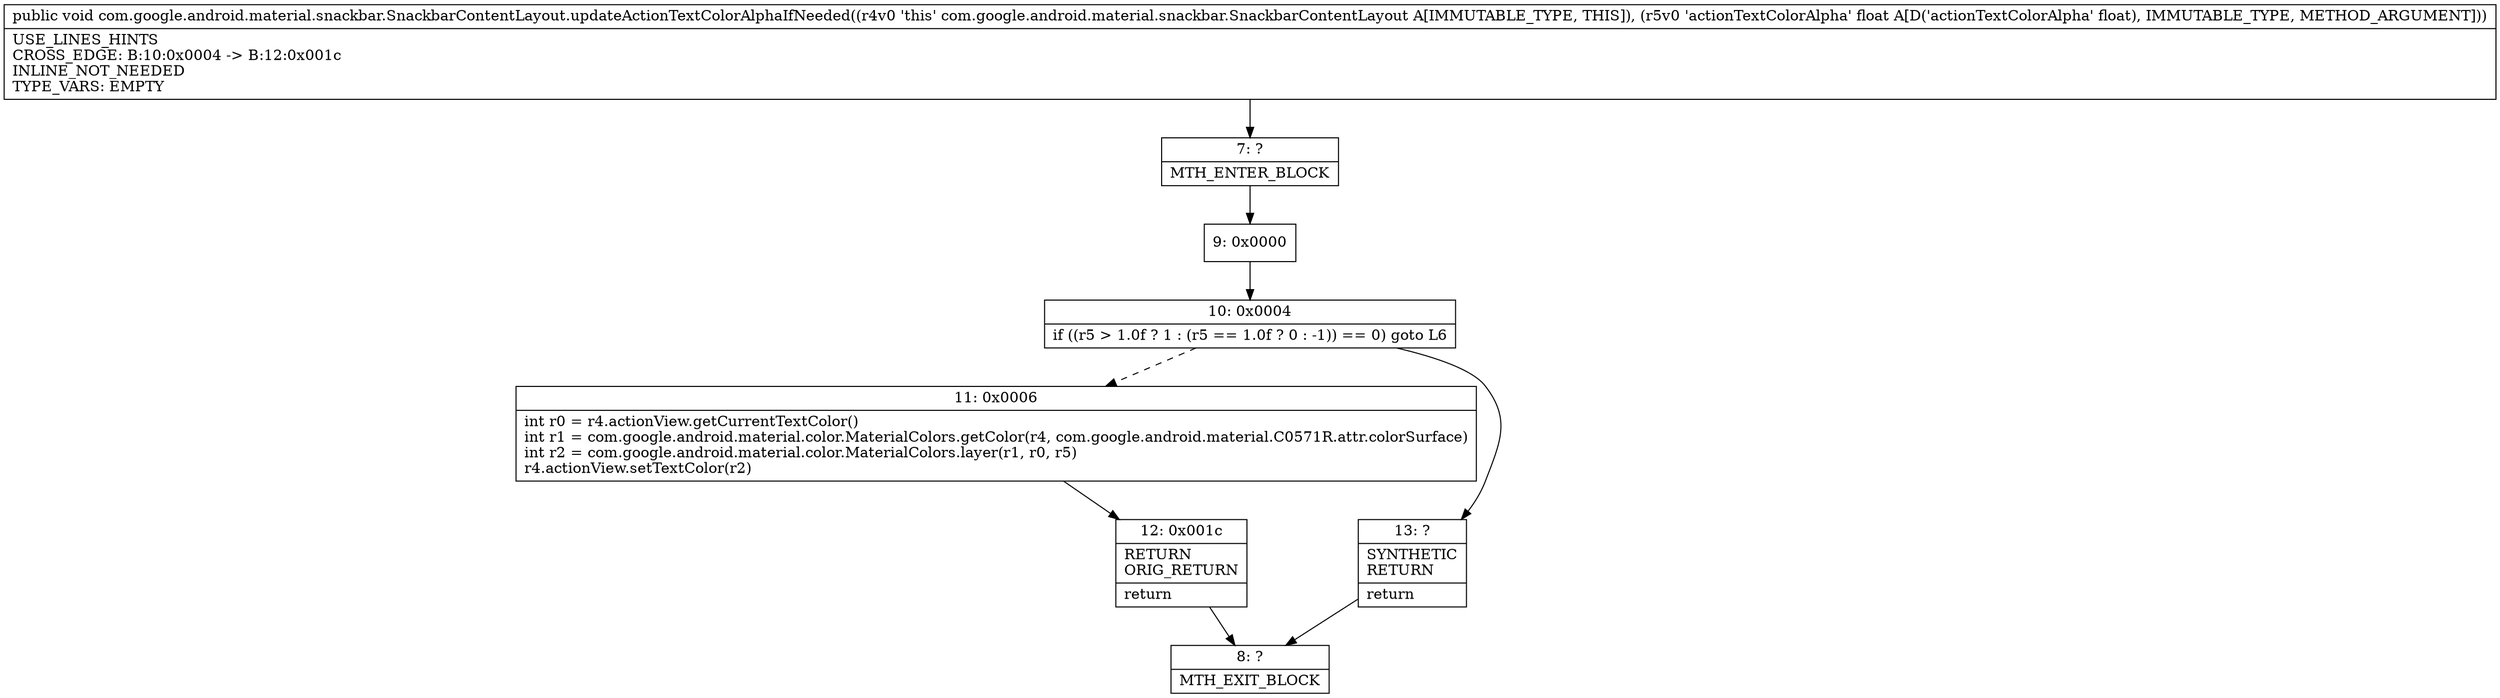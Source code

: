 digraph "CFG forcom.google.android.material.snackbar.SnackbarContentLayout.updateActionTextColorAlphaIfNeeded(F)V" {
Node_7 [shape=record,label="{7\:\ ?|MTH_ENTER_BLOCK\l}"];
Node_9 [shape=record,label="{9\:\ 0x0000}"];
Node_10 [shape=record,label="{10\:\ 0x0004|if ((r5 \> 1.0f ? 1 : (r5 == 1.0f ? 0 : \-1)) == 0) goto L6\l}"];
Node_11 [shape=record,label="{11\:\ 0x0006|int r0 = r4.actionView.getCurrentTextColor()\lint r1 = com.google.android.material.color.MaterialColors.getColor(r4, com.google.android.material.C0571R.attr.colorSurface)\lint r2 = com.google.android.material.color.MaterialColors.layer(r1, r0, r5)\lr4.actionView.setTextColor(r2)\l}"];
Node_12 [shape=record,label="{12\:\ 0x001c|RETURN\lORIG_RETURN\l|return\l}"];
Node_8 [shape=record,label="{8\:\ ?|MTH_EXIT_BLOCK\l}"];
Node_13 [shape=record,label="{13\:\ ?|SYNTHETIC\lRETURN\l|return\l}"];
MethodNode[shape=record,label="{public void com.google.android.material.snackbar.SnackbarContentLayout.updateActionTextColorAlphaIfNeeded((r4v0 'this' com.google.android.material.snackbar.SnackbarContentLayout A[IMMUTABLE_TYPE, THIS]), (r5v0 'actionTextColorAlpha' float A[D('actionTextColorAlpha' float), IMMUTABLE_TYPE, METHOD_ARGUMENT]))  | USE_LINES_HINTS\lCROSS_EDGE: B:10:0x0004 \-\> B:12:0x001c\lINLINE_NOT_NEEDED\lTYPE_VARS: EMPTY\l}"];
MethodNode -> Node_7;Node_7 -> Node_9;
Node_9 -> Node_10;
Node_10 -> Node_11[style=dashed];
Node_10 -> Node_13;
Node_11 -> Node_12;
Node_12 -> Node_8;
Node_13 -> Node_8;
}

